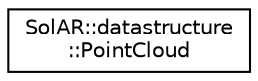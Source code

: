digraph "Graphical Class Hierarchy"
{
  edge [fontname="Helvetica",fontsize="10",labelfontname="Helvetica",labelfontsize="10"];
  node [fontname="Helvetica",fontsize="10",shape=record];
  rankdir="LR";
  Node0 [label="SolAR::datastructure\l::PointCloud",height=0.2,width=0.4,color="black", fillcolor="white", style="filled",URL="$class_sol_a_r_1_1datastructure_1_1_point_cloud.html",tooltip="A 3D cloud composed of multiple CloudPoints. This class provides a point cloud. "];
}

